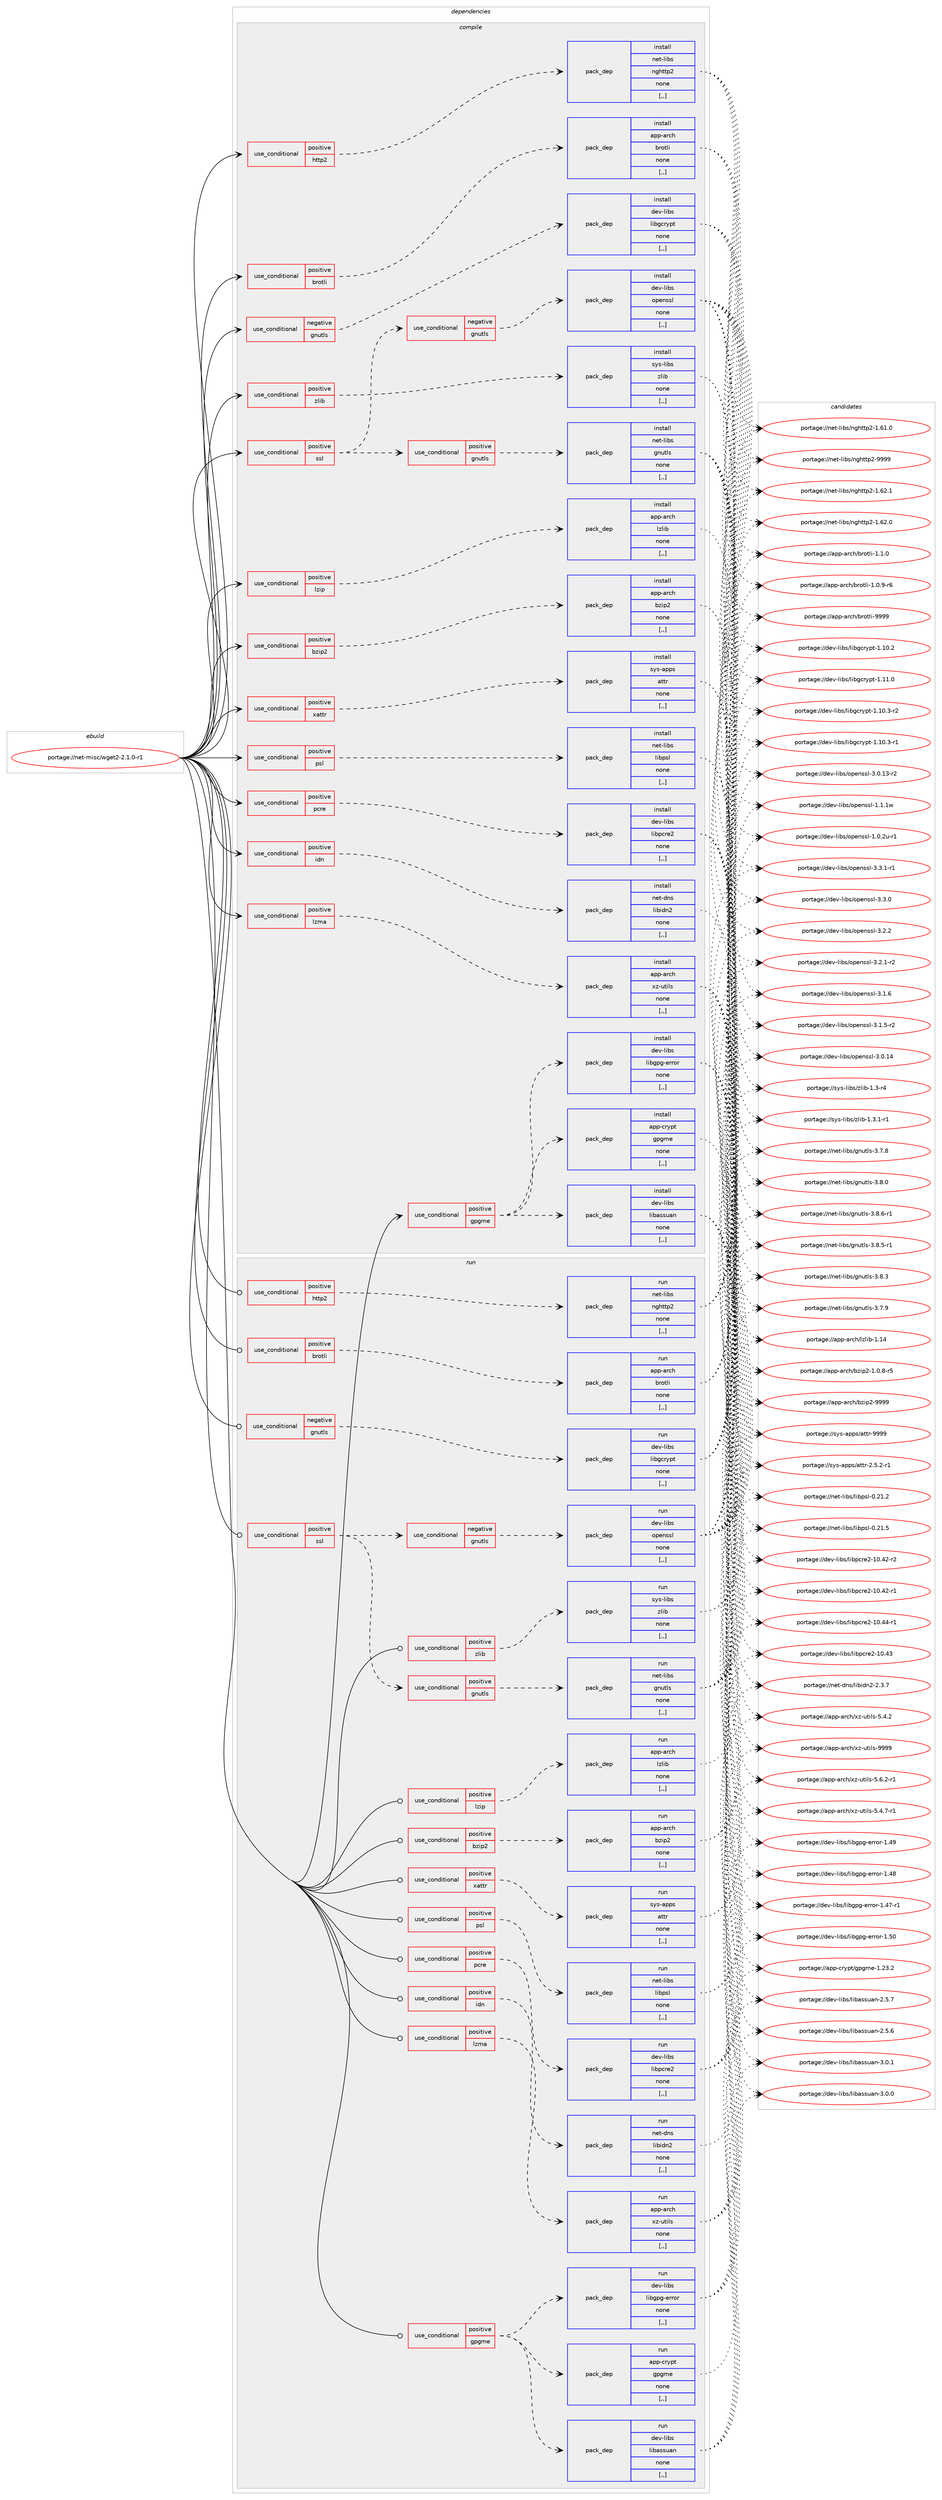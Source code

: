 digraph prolog {

# *************
# Graph options
# *************

newrank=true;
concentrate=true;
compound=true;
graph [rankdir=LR,fontname=Helvetica,fontsize=10,ranksep=1.5];#, ranksep=2.5, nodesep=0.2];
edge  [arrowhead=vee];
node  [fontname=Helvetica,fontsize=10];

# **********
# The ebuild
# **********

subgraph cluster_leftcol {
color=gray;
label=<<i>ebuild</i>>;
id [label="portage://net-misc/wget2-2.1.0-r1", color=red, width=4, href="../net-misc/wget2-2.1.0-r1.svg"];
}

# ****************
# The dependencies
# ****************

subgraph cluster_midcol {
color=gray;
label=<<i>dependencies</i>>;
subgraph cluster_compile {
fillcolor="#eeeeee";
style=filled;
label=<<i>compile</i>>;
subgraph cond99453 {
dependency377520 [label=<<TABLE BORDER="0" CELLBORDER="1" CELLSPACING="0" CELLPADDING="4"><TR><TD ROWSPAN="3" CELLPADDING="10">use_conditional</TD></TR><TR><TD>negative</TD></TR><TR><TD>gnutls</TD></TR></TABLE>>, shape=none, color=red];
subgraph pack275348 {
dependency377521 [label=<<TABLE BORDER="0" CELLBORDER="1" CELLSPACING="0" CELLPADDING="4" WIDTH="220"><TR><TD ROWSPAN="6" CELLPADDING="30">pack_dep</TD></TR><TR><TD WIDTH="110">install</TD></TR><TR><TD>dev-libs</TD></TR><TR><TD>libgcrypt</TD></TR><TR><TD>none</TD></TR><TR><TD>[,,]</TD></TR></TABLE>>, shape=none, color=blue];
}
dependency377520:e -> dependency377521:w [weight=20,style="dashed",arrowhead="vee"];
}
id:e -> dependency377520:w [weight=20,style="solid",arrowhead="vee"];
subgraph cond99454 {
dependency377522 [label=<<TABLE BORDER="0" CELLBORDER="1" CELLSPACING="0" CELLPADDING="4"><TR><TD ROWSPAN="3" CELLPADDING="10">use_conditional</TD></TR><TR><TD>positive</TD></TR><TR><TD>brotli</TD></TR></TABLE>>, shape=none, color=red];
subgraph pack275349 {
dependency377523 [label=<<TABLE BORDER="0" CELLBORDER="1" CELLSPACING="0" CELLPADDING="4" WIDTH="220"><TR><TD ROWSPAN="6" CELLPADDING="30">pack_dep</TD></TR><TR><TD WIDTH="110">install</TD></TR><TR><TD>app-arch</TD></TR><TR><TD>brotli</TD></TR><TR><TD>none</TD></TR><TR><TD>[,,]</TD></TR></TABLE>>, shape=none, color=blue];
}
dependency377522:e -> dependency377523:w [weight=20,style="dashed",arrowhead="vee"];
}
id:e -> dependency377522:w [weight=20,style="solid",arrowhead="vee"];
subgraph cond99455 {
dependency377524 [label=<<TABLE BORDER="0" CELLBORDER="1" CELLSPACING="0" CELLPADDING="4"><TR><TD ROWSPAN="3" CELLPADDING="10">use_conditional</TD></TR><TR><TD>positive</TD></TR><TR><TD>bzip2</TD></TR></TABLE>>, shape=none, color=red];
subgraph pack275350 {
dependency377525 [label=<<TABLE BORDER="0" CELLBORDER="1" CELLSPACING="0" CELLPADDING="4" WIDTH="220"><TR><TD ROWSPAN="6" CELLPADDING="30">pack_dep</TD></TR><TR><TD WIDTH="110">install</TD></TR><TR><TD>app-arch</TD></TR><TR><TD>bzip2</TD></TR><TR><TD>none</TD></TR><TR><TD>[,,]</TD></TR></TABLE>>, shape=none, color=blue];
}
dependency377524:e -> dependency377525:w [weight=20,style="dashed",arrowhead="vee"];
}
id:e -> dependency377524:w [weight=20,style="solid",arrowhead="vee"];
subgraph cond99456 {
dependency377526 [label=<<TABLE BORDER="0" CELLBORDER="1" CELLSPACING="0" CELLPADDING="4"><TR><TD ROWSPAN="3" CELLPADDING="10">use_conditional</TD></TR><TR><TD>positive</TD></TR><TR><TD>gpgme</TD></TR></TABLE>>, shape=none, color=red];
subgraph pack275351 {
dependency377527 [label=<<TABLE BORDER="0" CELLBORDER="1" CELLSPACING="0" CELLPADDING="4" WIDTH="220"><TR><TD ROWSPAN="6" CELLPADDING="30">pack_dep</TD></TR><TR><TD WIDTH="110">install</TD></TR><TR><TD>app-crypt</TD></TR><TR><TD>gpgme</TD></TR><TR><TD>none</TD></TR><TR><TD>[,,]</TD></TR></TABLE>>, shape=none, color=blue];
}
dependency377526:e -> dependency377527:w [weight=20,style="dashed",arrowhead="vee"];
subgraph pack275352 {
dependency377528 [label=<<TABLE BORDER="0" CELLBORDER="1" CELLSPACING="0" CELLPADDING="4" WIDTH="220"><TR><TD ROWSPAN="6" CELLPADDING="30">pack_dep</TD></TR><TR><TD WIDTH="110">install</TD></TR><TR><TD>dev-libs</TD></TR><TR><TD>libassuan</TD></TR><TR><TD>none</TD></TR><TR><TD>[,,]</TD></TR></TABLE>>, shape=none, color=blue];
}
dependency377526:e -> dependency377528:w [weight=20,style="dashed",arrowhead="vee"];
subgraph pack275353 {
dependency377529 [label=<<TABLE BORDER="0" CELLBORDER="1" CELLSPACING="0" CELLPADDING="4" WIDTH="220"><TR><TD ROWSPAN="6" CELLPADDING="30">pack_dep</TD></TR><TR><TD WIDTH="110">install</TD></TR><TR><TD>dev-libs</TD></TR><TR><TD>libgpg-error</TD></TR><TR><TD>none</TD></TR><TR><TD>[,,]</TD></TR></TABLE>>, shape=none, color=blue];
}
dependency377526:e -> dependency377529:w [weight=20,style="dashed",arrowhead="vee"];
}
id:e -> dependency377526:w [weight=20,style="solid",arrowhead="vee"];
subgraph cond99457 {
dependency377530 [label=<<TABLE BORDER="0" CELLBORDER="1" CELLSPACING="0" CELLPADDING="4"><TR><TD ROWSPAN="3" CELLPADDING="10">use_conditional</TD></TR><TR><TD>positive</TD></TR><TR><TD>http2</TD></TR></TABLE>>, shape=none, color=red];
subgraph pack275354 {
dependency377531 [label=<<TABLE BORDER="0" CELLBORDER="1" CELLSPACING="0" CELLPADDING="4" WIDTH="220"><TR><TD ROWSPAN="6" CELLPADDING="30">pack_dep</TD></TR><TR><TD WIDTH="110">install</TD></TR><TR><TD>net-libs</TD></TR><TR><TD>nghttp2</TD></TR><TR><TD>none</TD></TR><TR><TD>[,,]</TD></TR></TABLE>>, shape=none, color=blue];
}
dependency377530:e -> dependency377531:w [weight=20,style="dashed",arrowhead="vee"];
}
id:e -> dependency377530:w [weight=20,style="solid",arrowhead="vee"];
subgraph cond99458 {
dependency377532 [label=<<TABLE BORDER="0" CELLBORDER="1" CELLSPACING="0" CELLPADDING="4"><TR><TD ROWSPAN="3" CELLPADDING="10">use_conditional</TD></TR><TR><TD>positive</TD></TR><TR><TD>idn</TD></TR></TABLE>>, shape=none, color=red];
subgraph pack275355 {
dependency377533 [label=<<TABLE BORDER="0" CELLBORDER="1" CELLSPACING="0" CELLPADDING="4" WIDTH="220"><TR><TD ROWSPAN="6" CELLPADDING="30">pack_dep</TD></TR><TR><TD WIDTH="110">install</TD></TR><TR><TD>net-dns</TD></TR><TR><TD>libidn2</TD></TR><TR><TD>none</TD></TR><TR><TD>[,,]</TD></TR></TABLE>>, shape=none, color=blue];
}
dependency377532:e -> dependency377533:w [weight=20,style="dashed",arrowhead="vee"];
}
id:e -> dependency377532:w [weight=20,style="solid",arrowhead="vee"];
subgraph cond99459 {
dependency377534 [label=<<TABLE BORDER="0" CELLBORDER="1" CELLSPACING="0" CELLPADDING="4"><TR><TD ROWSPAN="3" CELLPADDING="10">use_conditional</TD></TR><TR><TD>positive</TD></TR><TR><TD>lzip</TD></TR></TABLE>>, shape=none, color=red];
subgraph pack275356 {
dependency377535 [label=<<TABLE BORDER="0" CELLBORDER="1" CELLSPACING="0" CELLPADDING="4" WIDTH="220"><TR><TD ROWSPAN="6" CELLPADDING="30">pack_dep</TD></TR><TR><TD WIDTH="110">install</TD></TR><TR><TD>app-arch</TD></TR><TR><TD>lzlib</TD></TR><TR><TD>none</TD></TR><TR><TD>[,,]</TD></TR></TABLE>>, shape=none, color=blue];
}
dependency377534:e -> dependency377535:w [weight=20,style="dashed",arrowhead="vee"];
}
id:e -> dependency377534:w [weight=20,style="solid",arrowhead="vee"];
subgraph cond99460 {
dependency377536 [label=<<TABLE BORDER="0" CELLBORDER="1" CELLSPACING="0" CELLPADDING="4"><TR><TD ROWSPAN="3" CELLPADDING="10">use_conditional</TD></TR><TR><TD>positive</TD></TR><TR><TD>lzma</TD></TR></TABLE>>, shape=none, color=red];
subgraph pack275357 {
dependency377537 [label=<<TABLE BORDER="0" CELLBORDER="1" CELLSPACING="0" CELLPADDING="4" WIDTH="220"><TR><TD ROWSPAN="6" CELLPADDING="30">pack_dep</TD></TR><TR><TD WIDTH="110">install</TD></TR><TR><TD>app-arch</TD></TR><TR><TD>xz-utils</TD></TR><TR><TD>none</TD></TR><TR><TD>[,,]</TD></TR></TABLE>>, shape=none, color=blue];
}
dependency377536:e -> dependency377537:w [weight=20,style="dashed",arrowhead="vee"];
}
id:e -> dependency377536:w [weight=20,style="solid",arrowhead="vee"];
subgraph cond99461 {
dependency377538 [label=<<TABLE BORDER="0" CELLBORDER="1" CELLSPACING="0" CELLPADDING="4"><TR><TD ROWSPAN="3" CELLPADDING="10">use_conditional</TD></TR><TR><TD>positive</TD></TR><TR><TD>pcre</TD></TR></TABLE>>, shape=none, color=red];
subgraph pack275358 {
dependency377539 [label=<<TABLE BORDER="0" CELLBORDER="1" CELLSPACING="0" CELLPADDING="4" WIDTH="220"><TR><TD ROWSPAN="6" CELLPADDING="30">pack_dep</TD></TR><TR><TD WIDTH="110">install</TD></TR><TR><TD>dev-libs</TD></TR><TR><TD>libpcre2</TD></TR><TR><TD>none</TD></TR><TR><TD>[,,]</TD></TR></TABLE>>, shape=none, color=blue];
}
dependency377538:e -> dependency377539:w [weight=20,style="dashed",arrowhead="vee"];
}
id:e -> dependency377538:w [weight=20,style="solid",arrowhead="vee"];
subgraph cond99462 {
dependency377540 [label=<<TABLE BORDER="0" CELLBORDER="1" CELLSPACING="0" CELLPADDING="4"><TR><TD ROWSPAN="3" CELLPADDING="10">use_conditional</TD></TR><TR><TD>positive</TD></TR><TR><TD>psl</TD></TR></TABLE>>, shape=none, color=red];
subgraph pack275359 {
dependency377541 [label=<<TABLE BORDER="0" CELLBORDER="1" CELLSPACING="0" CELLPADDING="4" WIDTH="220"><TR><TD ROWSPAN="6" CELLPADDING="30">pack_dep</TD></TR><TR><TD WIDTH="110">install</TD></TR><TR><TD>net-libs</TD></TR><TR><TD>libpsl</TD></TR><TR><TD>none</TD></TR><TR><TD>[,,]</TD></TR></TABLE>>, shape=none, color=blue];
}
dependency377540:e -> dependency377541:w [weight=20,style="dashed",arrowhead="vee"];
}
id:e -> dependency377540:w [weight=20,style="solid",arrowhead="vee"];
subgraph cond99463 {
dependency377542 [label=<<TABLE BORDER="0" CELLBORDER="1" CELLSPACING="0" CELLPADDING="4"><TR><TD ROWSPAN="3" CELLPADDING="10">use_conditional</TD></TR><TR><TD>positive</TD></TR><TR><TD>ssl</TD></TR></TABLE>>, shape=none, color=red];
subgraph cond99464 {
dependency377543 [label=<<TABLE BORDER="0" CELLBORDER="1" CELLSPACING="0" CELLPADDING="4"><TR><TD ROWSPAN="3" CELLPADDING="10">use_conditional</TD></TR><TR><TD>positive</TD></TR><TR><TD>gnutls</TD></TR></TABLE>>, shape=none, color=red];
subgraph pack275360 {
dependency377544 [label=<<TABLE BORDER="0" CELLBORDER="1" CELLSPACING="0" CELLPADDING="4" WIDTH="220"><TR><TD ROWSPAN="6" CELLPADDING="30">pack_dep</TD></TR><TR><TD WIDTH="110">install</TD></TR><TR><TD>net-libs</TD></TR><TR><TD>gnutls</TD></TR><TR><TD>none</TD></TR><TR><TD>[,,]</TD></TR></TABLE>>, shape=none, color=blue];
}
dependency377543:e -> dependency377544:w [weight=20,style="dashed",arrowhead="vee"];
}
dependency377542:e -> dependency377543:w [weight=20,style="dashed",arrowhead="vee"];
subgraph cond99465 {
dependency377545 [label=<<TABLE BORDER="0" CELLBORDER="1" CELLSPACING="0" CELLPADDING="4"><TR><TD ROWSPAN="3" CELLPADDING="10">use_conditional</TD></TR><TR><TD>negative</TD></TR><TR><TD>gnutls</TD></TR></TABLE>>, shape=none, color=red];
subgraph pack275361 {
dependency377546 [label=<<TABLE BORDER="0" CELLBORDER="1" CELLSPACING="0" CELLPADDING="4" WIDTH="220"><TR><TD ROWSPAN="6" CELLPADDING="30">pack_dep</TD></TR><TR><TD WIDTH="110">install</TD></TR><TR><TD>dev-libs</TD></TR><TR><TD>openssl</TD></TR><TR><TD>none</TD></TR><TR><TD>[,,]</TD></TR></TABLE>>, shape=none, color=blue];
}
dependency377545:e -> dependency377546:w [weight=20,style="dashed",arrowhead="vee"];
}
dependency377542:e -> dependency377545:w [weight=20,style="dashed",arrowhead="vee"];
}
id:e -> dependency377542:w [weight=20,style="solid",arrowhead="vee"];
subgraph cond99466 {
dependency377547 [label=<<TABLE BORDER="0" CELLBORDER="1" CELLSPACING="0" CELLPADDING="4"><TR><TD ROWSPAN="3" CELLPADDING="10">use_conditional</TD></TR><TR><TD>positive</TD></TR><TR><TD>xattr</TD></TR></TABLE>>, shape=none, color=red];
subgraph pack275362 {
dependency377548 [label=<<TABLE BORDER="0" CELLBORDER="1" CELLSPACING="0" CELLPADDING="4" WIDTH="220"><TR><TD ROWSPAN="6" CELLPADDING="30">pack_dep</TD></TR><TR><TD WIDTH="110">install</TD></TR><TR><TD>sys-apps</TD></TR><TR><TD>attr</TD></TR><TR><TD>none</TD></TR><TR><TD>[,,]</TD></TR></TABLE>>, shape=none, color=blue];
}
dependency377547:e -> dependency377548:w [weight=20,style="dashed",arrowhead="vee"];
}
id:e -> dependency377547:w [weight=20,style="solid",arrowhead="vee"];
subgraph cond99467 {
dependency377549 [label=<<TABLE BORDER="0" CELLBORDER="1" CELLSPACING="0" CELLPADDING="4"><TR><TD ROWSPAN="3" CELLPADDING="10">use_conditional</TD></TR><TR><TD>positive</TD></TR><TR><TD>zlib</TD></TR></TABLE>>, shape=none, color=red];
subgraph pack275363 {
dependency377550 [label=<<TABLE BORDER="0" CELLBORDER="1" CELLSPACING="0" CELLPADDING="4" WIDTH="220"><TR><TD ROWSPAN="6" CELLPADDING="30">pack_dep</TD></TR><TR><TD WIDTH="110">install</TD></TR><TR><TD>sys-libs</TD></TR><TR><TD>zlib</TD></TR><TR><TD>none</TD></TR><TR><TD>[,,]</TD></TR></TABLE>>, shape=none, color=blue];
}
dependency377549:e -> dependency377550:w [weight=20,style="dashed",arrowhead="vee"];
}
id:e -> dependency377549:w [weight=20,style="solid",arrowhead="vee"];
}
subgraph cluster_compileandrun {
fillcolor="#eeeeee";
style=filled;
label=<<i>compile and run</i>>;
}
subgraph cluster_run {
fillcolor="#eeeeee";
style=filled;
label=<<i>run</i>>;
subgraph cond99468 {
dependency377551 [label=<<TABLE BORDER="0" CELLBORDER="1" CELLSPACING="0" CELLPADDING="4"><TR><TD ROWSPAN="3" CELLPADDING="10">use_conditional</TD></TR><TR><TD>negative</TD></TR><TR><TD>gnutls</TD></TR></TABLE>>, shape=none, color=red];
subgraph pack275364 {
dependency377552 [label=<<TABLE BORDER="0" CELLBORDER="1" CELLSPACING="0" CELLPADDING="4" WIDTH="220"><TR><TD ROWSPAN="6" CELLPADDING="30">pack_dep</TD></TR><TR><TD WIDTH="110">run</TD></TR><TR><TD>dev-libs</TD></TR><TR><TD>libgcrypt</TD></TR><TR><TD>none</TD></TR><TR><TD>[,,]</TD></TR></TABLE>>, shape=none, color=blue];
}
dependency377551:e -> dependency377552:w [weight=20,style="dashed",arrowhead="vee"];
}
id:e -> dependency377551:w [weight=20,style="solid",arrowhead="odot"];
subgraph cond99469 {
dependency377553 [label=<<TABLE BORDER="0" CELLBORDER="1" CELLSPACING="0" CELLPADDING="4"><TR><TD ROWSPAN="3" CELLPADDING="10">use_conditional</TD></TR><TR><TD>positive</TD></TR><TR><TD>brotli</TD></TR></TABLE>>, shape=none, color=red];
subgraph pack275365 {
dependency377554 [label=<<TABLE BORDER="0" CELLBORDER="1" CELLSPACING="0" CELLPADDING="4" WIDTH="220"><TR><TD ROWSPAN="6" CELLPADDING="30">pack_dep</TD></TR><TR><TD WIDTH="110">run</TD></TR><TR><TD>app-arch</TD></TR><TR><TD>brotli</TD></TR><TR><TD>none</TD></TR><TR><TD>[,,]</TD></TR></TABLE>>, shape=none, color=blue];
}
dependency377553:e -> dependency377554:w [weight=20,style="dashed",arrowhead="vee"];
}
id:e -> dependency377553:w [weight=20,style="solid",arrowhead="odot"];
subgraph cond99470 {
dependency377555 [label=<<TABLE BORDER="0" CELLBORDER="1" CELLSPACING="0" CELLPADDING="4"><TR><TD ROWSPAN="3" CELLPADDING="10">use_conditional</TD></TR><TR><TD>positive</TD></TR><TR><TD>bzip2</TD></TR></TABLE>>, shape=none, color=red];
subgraph pack275366 {
dependency377556 [label=<<TABLE BORDER="0" CELLBORDER="1" CELLSPACING="0" CELLPADDING="4" WIDTH="220"><TR><TD ROWSPAN="6" CELLPADDING="30">pack_dep</TD></TR><TR><TD WIDTH="110">run</TD></TR><TR><TD>app-arch</TD></TR><TR><TD>bzip2</TD></TR><TR><TD>none</TD></TR><TR><TD>[,,]</TD></TR></TABLE>>, shape=none, color=blue];
}
dependency377555:e -> dependency377556:w [weight=20,style="dashed",arrowhead="vee"];
}
id:e -> dependency377555:w [weight=20,style="solid",arrowhead="odot"];
subgraph cond99471 {
dependency377557 [label=<<TABLE BORDER="0" CELLBORDER="1" CELLSPACING="0" CELLPADDING="4"><TR><TD ROWSPAN="3" CELLPADDING="10">use_conditional</TD></TR><TR><TD>positive</TD></TR><TR><TD>gpgme</TD></TR></TABLE>>, shape=none, color=red];
subgraph pack275367 {
dependency377558 [label=<<TABLE BORDER="0" CELLBORDER="1" CELLSPACING="0" CELLPADDING="4" WIDTH="220"><TR><TD ROWSPAN="6" CELLPADDING="30">pack_dep</TD></TR><TR><TD WIDTH="110">run</TD></TR><TR><TD>app-crypt</TD></TR><TR><TD>gpgme</TD></TR><TR><TD>none</TD></TR><TR><TD>[,,]</TD></TR></TABLE>>, shape=none, color=blue];
}
dependency377557:e -> dependency377558:w [weight=20,style="dashed",arrowhead="vee"];
subgraph pack275368 {
dependency377559 [label=<<TABLE BORDER="0" CELLBORDER="1" CELLSPACING="0" CELLPADDING="4" WIDTH="220"><TR><TD ROWSPAN="6" CELLPADDING="30">pack_dep</TD></TR><TR><TD WIDTH="110">run</TD></TR><TR><TD>dev-libs</TD></TR><TR><TD>libassuan</TD></TR><TR><TD>none</TD></TR><TR><TD>[,,]</TD></TR></TABLE>>, shape=none, color=blue];
}
dependency377557:e -> dependency377559:w [weight=20,style="dashed",arrowhead="vee"];
subgraph pack275369 {
dependency377560 [label=<<TABLE BORDER="0" CELLBORDER="1" CELLSPACING="0" CELLPADDING="4" WIDTH="220"><TR><TD ROWSPAN="6" CELLPADDING="30">pack_dep</TD></TR><TR><TD WIDTH="110">run</TD></TR><TR><TD>dev-libs</TD></TR><TR><TD>libgpg-error</TD></TR><TR><TD>none</TD></TR><TR><TD>[,,]</TD></TR></TABLE>>, shape=none, color=blue];
}
dependency377557:e -> dependency377560:w [weight=20,style="dashed",arrowhead="vee"];
}
id:e -> dependency377557:w [weight=20,style="solid",arrowhead="odot"];
subgraph cond99472 {
dependency377561 [label=<<TABLE BORDER="0" CELLBORDER="1" CELLSPACING="0" CELLPADDING="4"><TR><TD ROWSPAN="3" CELLPADDING="10">use_conditional</TD></TR><TR><TD>positive</TD></TR><TR><TD>http2</TD></TR></TABLE>>, shape=none, color=red];
subgraph pack275370 {
dependency377562 [label=<<TABLE BORDER="0" CELLBORDER="1" CELLSPACING="0" CELLPADDING="4" WIDTH="220"><TR><TD ROWSPAN="6" CELLPADDING="30">pack_dep</TD></TR><TR><TD WIDTH="110">run</TD></TR><TR><TD>net-libs</TD></TR><TR><TD>nghttp2</TD></TR><TR><TD>none</TD></TR><TR><TD>[,,]</TD></TR></TABLE>>, shape=none, color=blue];
}
dependency377561:e -> dependency377562:w [weight=20,style="dashed",arrowhead="vee"];
}
id:e -> dependency377561:w [weight=20,style="solid",arrowhead="odot"];
subgraph cond99473 {
dependency377563 [label=<<TABLE BORDER="0" CELLBORDER="1" CELLSPACING="0" CELLPADDING="4"><TR><TD ROWSPAN="3" CELLPADDING="10">use_conditional</TD></TR><TR><TD>positive</TD></TR><TR><TD>idn</TD></TR></TABLE>>, shape=none, color=red];
subgraph pack275371 {
dependency377564 [label=<<TABLE BORDER="0" CELLBORDER="1" CELLSPACING="0" CELLPADDING="4" WIDTH="220"><TR><TD ROWSPAN="6" CELLPADDING="30">pack_dep</TD></TR><TR><TD WIDTH="110">run</TD></TR><TR><TD>net-dns</TD></TR><TR><TD>libidn2</TD></TR><TR><TD>none</TD></TR><TR><TD>[,,]</TD></TR></TABLE>>, shape=none, color=blue];
}
dependency377563:e -> dependency377564:w [weight=20,style="dashed",arrowhead="vee"];
}
id:e -> dependency377563:w [weight=20,style="solid",arrowhead="odot"];
subgraph cond99474 {
dependency377565 [label=<<TABLE BORDER="0" CELLBORDER="1" CELLSPACING="0" CELLPADDING="4"><TR><TD ROWSPAN="3" CELLPADDING="10">use_conditional</TD></TR><TR><TD>positive</TD></TR><TR><TD>lzip</TD></TR></TABLE>>, shape=none, color=red];
subgraph pack275372 {
dependency377566 [label=<<TABLE BORDER="0" CELLBORDER="1" CELLSPACING="0" CELLPADDING="4" WIDTH="220"><TR><TD ROWSPAN="6" CELLPADDING="30">pack_dep</TD></TR><TR><TD WIDTH="110">run</TD></TR><TR><TD>app-arch</TD></TR><TR><TD>lzlib</TD></TR><TR><TD>none</TD></TR><TR><TD>[,,]</TD></TR></TABLE>>, shape=none, color=blue];
}
dependency377565:e -> dependency377566:w [weight=20,style="dashed",arrowhead="vee"];
}
id:e -> dependency377565:w [weight=20,style="solid",arrowhead="odot"];
subgraph cond99475 {
dependency377567 [label=<<TABLE BORDER="0" CELLBORDER="1" CELLSPACING="0" CELLPADDING="4"><TR><TD ROWSPAN="3" CELLPADDING="10">use_conditional</TD></TR><TR><TD>positive</TD></TR><TR><TD>lzma</TD></TR></TABLE>>, shape=none, color=red];
subgraph pack275373 {
dependency377568 [label=<<TABLE BORDER="0" CELLBORDER="1" CELLSPACING="0" CELLPADDING="4" WIDTH="220"><TR><TD ROWSPAN="6" CELLPADDING="30">pack_dep</TD></TR><TR><TD WIDTH="110">run</TD></TR><TR><TD>app-arch</TD></TR><TR><TD>xz-utils</TD></TR><TR><TD>none</TD></TR><TR><TD>[,,]</TD></TR></TABLE>>, shape=none, color=blue];
}
dependency377567:e -> dependency377568:w [weight=20,style="dashed",arrowhead="vee"];
}
id:e -> dependency377567:w [weight=20,style="solid",arrowhead="odot"];
subgraph cond99476 {
dependency377569 [label=<<TABLE BORDER="0" CELLBORDER="1" CELLSPACING="0" CELLPADDING="4"><TR><TD ROWSPAN="3" CELLPADDING="10">use_conditional</TD></TR><TR><TD>positive</TD></TR><TR><TD>pcre</TD></TR></TABLE>>, shape=none, color=red];
subgraph pack275374 {
dependency377570 [label=<<TABLE BORDER="0" CELLBORDER="1" CELLSPACING="0" CELLPADDING="4" WIDTH="220"><TR><TD ROWSPAN="6" CELLPADDING="30">pack_dep</TD></TR><TR><TD WIDTH="110">run</TD></TR><TR><TD>dev-libs</TD></TR><TR><TD>libpcre2</TD></TR><TR><TD>none</TD></TR><TR><TD>[,,]</TD></TR></TABLE>>, shape=none, color=blue];
}
dependency377569:e -> dependency377570:w [weight=20,style="dashed",arrowhead="vee"];
}
id:e -> dependency377569:w [weight=20,style="solid",arrowhead="odot"];
subgraph cond99477 {
dependency377571 [label=<<TABLE BORDER="0" CELLBORDER="1" CELLSPACING="0" CELLPADDING="4"><TR><TD ROWSPAN="3" CELLPADDING="10">use_conditional</TD></TR><TR><TD>positive</TD></TR><TR><TD>psl</TD></TR></TABLE>>, shape=none, color=red];
subgraph pack275375 {
dependency377572 [label=<<TABLE BORDER="0" CELLBORDER="1" CELLSPACING="0" CELLPADDING="4" WIDTH="220"><TR><TD ROWSPAN="6" CELLPADDING="30">pack_dep</TD></TR><TR><TD WIDTH="110">run</TD></TR><TR><TD>net-libs</TD></TR><TR><TD>libpsl</TD></TR><TR><TD>none</TD></TR><TR><TD>[,,]</TD></TR></TABLE>>, shape=none, color=blue];
}
dependency377571:e -> dependency377572:w [weight=20,style="dashed",arrowhead="vee"];
}
id:e -> dependency377571:w [weight=20,style="solid",arrowhead="odot"];
subgraph cond99478 {
dependency377573 [label=<<TABLE BORDER="0" CELLBORDER="1" CELLSPACING="0" CELLPADDING="4"><TR><TD ROWSPAN="3" CELLPADDING="10">use_conditional</TD></TR><TR><TD>positive</TD></TR><TR><TD>ssl</TD></TR></TABLE>>, shape=none, color=red];
subgraph cond99479 {
dependency377574 [label=<<TABLE BORDER="0" CELLBORDER="1" CELLSPACING="0" CELLPADDING="4"><TR><TD ROWSPAN="3" CELLPADDING="10">use_conditional</TD></TR><TR><TD>positive</TD></TR><TR><TD>gnutls</TD></TR></TABLE>>, shape=none, color=red];
subgraph pack275376 {
dependency377575 [label=<<TABLE BORDER="0" CELLBORDER="1" CELLSPACING="0" CELLPADDING="4" WIDTH="220"><TR><TD ROWSPAN="6" CELLPADDING="30">pack_dep</TD></TR><TR><TD WIDTH="110">run</TD></TR><TR><TD>net-libs</TD></TR><TR><TD>gnutls</TD></TR><TR><TD>none</TD></TR><TR><TD>[,,]</TD></TR></TABLE>>, shape=none, color=blue];
}
dependency377574:e -> dependency377575:w [weight=20,style="dashed",arrowhead="vee"];
}
dependency377573:e -> dependency377574:w [weight=20,style="dashed",arrowhead="vee"];
subgraph cond99480 {
dependency377576 [label=<<TABLE BORDER="0" CELLBORDER="1" CELLSPACING="0" CELLPADDING="4"><TR><TD ROWSPAN="3" CELLPADDING="10">use_conditional</TD></TR><TR><TD>negative</TD></TR><TR><TD>gnutls</TD></TR></TABLE>>, shape=none, color=red];
subgraph pack275377 {
dependency377577 [label=<<TABLE BORDER="0" CELLBORDER="1" CELLSPACING="0" CELLPADDING="4" WIDTH="220"><TR><TD ROWSPAN="6" CELLPADDING="30">pack_dep</TD></TR><TR><TD WIDTH="110">run</TD></TR><TR><TD>dev-libs</TD></TR><TR><TD>openssl</TD></TR><TR><TD>none</TD></TR><TR><TD>[,,]</TD></TR></TABLE>>, shape=none, color=blue];
}
dependency377576:e -> dependency377577:w [weight=20,style="dashed",arrowhead="vee"];
}
dependency377573:e -> dependency377576:w [weight=20,style="dashed",arrowhead="vee"];
}
id:e -> dependency377573:w [weight=20,style="solid",arrowhead="odot"];
subgraph cond99481 {
dependency377578 [label=<<TABLE BORDER="0" CELLBORDER="1" CELLSPACING="0" CELLPADDING="4"><TR><TD ROWSPAN="3" CELLPADDING="10">use_conditional</TD></TR><TR><TD>positive</TD></TR><TR><TD>xattr</TD></TR></TABLE>>, shape=none, color=red];
subgraph pack275378 {
dependency377579 [label=<<TABLE BORDER="0" CELLBORDER="1" CELLSPACING="0" CELLPADDING="4" WIDTH="220"><TR><TD ROWSPAN="6" CELLPADDING="30">pack_dep</TD></TR><TR><TD WIDTH="110">run</TD></TR><TR><TD>sys-apps</TD></TR><TR><TD>attr</TD></TR><TR><TD>none</TD></TR><TR><TD>[,,]</TD></TR></TABLE>>, shape=none, color=blue];
}
dependency377578:e -> dependency377579:w [weight=20,style="dashed",arrowhead="vee"];
}
id:e -> dependency377578:w [weight=20,style="solid",arrowhead="odot"];
subgraph cond99482 {
dependency377580 [label=<<TABLE BORDER="0" CELLBORDER="1" CELLSPACING="0" CELLPADDING="4"><TR><TD ROWSPAN="3" CELLPADDING="10">use_conditional</TD></TR><TR><TD>positive</TD></TR><TR><TD>zlib</TD></TR></TABLE>>, shape=none, color=red];
subgraph pack275379 {
dependency377581 [label=<<TABLE BORDER="0" CELLBORDER="1" CELLSPACING="0" CELLPADDING="4" WIDTH="220"><TR><TD ROWSPAN="6" CELLPADDING="30">pack_dep</TD></TR><TR><TD WIDTH="110">run</TD></TR><TR><TD>sys-libs</TD></TR><TR><TD>zlib</TD></TR><TR><TD>none</TD></TR><TR><TD>[,,]</TD></TR></TABLE>>, shape=none, color=blue];
}
dependency377580:e -> dependency377581:w [weight=20,style="dashed",arrowhead="vee"];
}
id:e -> dependency377580:w [weight=20,style="solid",arrowhead="odot"];
}
}

# **************
# The candidates
# **************

subgraph cluster_choices {
rank=same;
color=gray;
label=<<i>candidates</i>>;

subgraph choice275348 {
color=black;
nodesep=1;
choice100101118451081059811547108105981039911412111211645494649494648 [label="portage://dev-libs/libgcrypt-1.11.0", color=red, width=4,href="../dev-libs/libgcrypt-1.11.0.svg"];
choice1001011184510810598115471081059810399114121112116454946494846514511450 [label="portage://dev-libs/libgcrypt-1.10.3-r2", color=red, width=4,href="../dev-libs/libgcrypt-1.10.3-r2.svg"];
choice1001011184510810598115471081059810399114121112116454946494846514511449 [label="portage://dev-libs/libgcrypt-1.10.3-r1", color=red, width=4,href="../dev-libs/libgcrypt-1.10.3-r1.svg"];
choice100101118451081059811547108105981039911412111211645494649484650 [label="portage://dev-libs/libgcrypt-1.10.2", color=red, width=4,href="../dev-libs/libgcrypt-1.10.2.svg"];
dependency377521:e -> choice100101118451081059811547108105981039911412111211645494649494648:w [style=dotted,weight="100"];
dependency377521:e -> choice1001011184510810598115471081059810399114121112116454946494846514511450:w [style=dotted,weight="100"];
dependency377521:e -> choice1001011184510810598115471081059810399114121112116454946494846514511449:w [style=dotted,weight="100"];
dependency377521:e -> choice100101118451081059811547108105981039911412111211645494649484650:w [style=dotted,weight="100"];
}
subgraph choice275349 {
color=black;
nodesep=1;
choice9711211245971149910447981141111161081054557575757 [label="portage://app-arch/brotli-9999", color=red, width=4,href="../app-arch/brotli-9999.svg"];
choice971121124597114991044798114111116108105454946494648 [label="portage://app-arch/brotli-1.1.0", color=red, width=4,href="../app-arch/brotli-1.1.0.svg"];
choice9711211245971149910447981141111161081054549464846574511454 [label="portage://app-arch/brotli-1.0.9-r6", color=red, width=4,href="../app-arch/brotli-1.0.9-r6.svg"];
dependency377523:e -> choice9711211245971149910447981141111161081054557575757:w [style=dotted,weight="100"];
dependency377523:e -> choice971121124597114991044798114111116108105454946494648:w [style=dotted,weight="100"];
dependency377523:e -> choice9711211245971149910447981141111161081054549464846574511454:w [style=dotted,weight="100"];
}
subgraph choice275350 {
color=black;
nodesep=1;
choice971121124597114991044798122105112504557575757 [label="portage://app-arch/bzip2-9999", color=red, width=4,href="../app-arch/bzip2-9999.svg"];
choice971121124597114991044798122105112504549464846564511453 [label="portage://app-arch/bzip2-1.0.8-r5", color=red, width=4,href="../app-arch/bzip2-1.0.8-r5.svg"];
dependency377525:e -> choice971121124597114991044798122105112504557575757:w [style=dotted,weight="100"];
dependency377525:e -> choice971121124597114991044798122105112504549464846564511453:w [style=dotted,weight="100"];
}
subgraph choice275351 {
color=black;
nodesep=1;
choice9711211245991141211121164710311210310910145494650514650 [label="portage://app-crypt/gpgme-1.23.2", color=red, width=4,href="../app-crypt/gpgme-1.23.2.svg"];
dependency377527:e -> choice9711211245991141211121164710311210310910145494650514650:w [style=dotted,weight="100"];
}
subgraph choice275352 {
color=black;
nodesep=1;
choice100101118451081059811547108105989711511511797110455146484649 [label="portage://dev-libs/libassuan-3.0.1", color=red, width=4,href="../dev-libs/libassuan-3.0.1.svg"];
choice100101118451081059811547108105989711511511797110455146484648 [label="portage://dev-libs/libassuan-3.0.0", color=red, width=4,href="../dev-libs/libassuan-3.0.0.svg"];
choice100101118451081059811547108105989711511511797110455046534655 [label="portage://dev-libs/libassuan-2.5.7", color=red, width=4,href="../dev-libs/libassuan-2.5.7.svg"];
choice100101118451081059811547108105989711511511797110455046534654 [label="portage://dev-libs/libassuan-2.5.6", color=red, width=4,href="../dev-libs/libassuan-2.5.6.svg"];
dependency377528:e -> choice100101118451081059811547108105989711511511797110455146484649:w [style=dotted,weight="100"];
dependency377528:e -> choice100101118451081059811547108105989711511511797110455146484648:w [style=dotted,weight="100"];
dependency377528:e -> choice100101118451081059811547108105989711511511797110455046534655:w [style=dotted,weight="100"];
dependency377528:e -> choice100101118451081059811547108105989711511511797110455046534654:w [style=dotted,weight="100"];
}
subgraph choice275353 {
color=black;
nodesep=1;
choice10010111845108105981154710810598103112103451011141141111144549465348 [label="portage://dev-libs/libgpg-error-1.50", color=red, width=4,href="../dev-libs/libgpg-error-1.50.svg"];
choice10010111845108105981154710810598103112103451011141141111144549465257 [label="portage://dev-libs/libgpg-error-1.49", color=red, width=4,href="../dev-libs/libgpg-error-1.49.svg"];
choice10010111845108105981154710810598103112103451011141141111144549465256 [label="portage://dev-libs/libgpg-error-1.48", color=red, width=4,href="../dev-libs/libgpg-error-1.48.svg"];
choice100101118451081059811547108105981031121034510111411411111445494652554511449 [label="portage://dev-libs/libgpg-error-1.47-r1", color=red, width=4,href="../dev-libs/libgpg-error-1.47-r1.svg"];
dependency377529:e -> choice10010111845108105981154710810598103112103451011141141111144549465348:w [style=dotted,weight="100"];
dependency377529:e -> choice10010111845108105981154710810598103112103451011141141111144549465257:w [style=dotted,weight="100"];
dependency377529:e -> choice10010111845108105981154710810598103112103451011141141111144549465256:w [style=dotted,weight="100"];
dependency377529:e -> choice100101118451081059811547108105981031121034510111411411111445494652554511449:w [style=dotted,weight="100"];
}
subgraph choice275354 {
color=black;
nodesep=1;
choice110101116451081059811547110103104116116112504557575757 [label="portage://net-libs/nghttp2-9999", color=red, width=4,href="../net-libs/nghttp2-9999.svg"];
choice1101011164510810598115471101031041161161125045494654504649 [label="portage://net-libs/nghttp2-1.62.1", color=red, width=4,href="../net-libs/nghttp2-1.62.1.svg"];
choice1101011164510810598115471101031041161161125045494654504648 [label="portage://net-libs/nghttp2-1.62.0", color=red, width=4,href="../net-libs/nghttp2-1.62.0.svg"];
choice1101011164510810598115471101031041161161125045494654494648 [label="portage://net-libs/nghttp2-1.61.0", color=red, width=4,href="../net-libs/nghttp2-1.61.0.svg"];
dependency377531:e -> choice110101116451081059811547110103104116116112504557575757:w [style=dotted,weight="100"];
dependency377531:e -> choice1101011164510810598115471101031041161161125045494654504649:w [style=dotted,weight="100"];
dependency377531:e -> choice1101011164510810598115471101031041161161125045494654504648:w [style=dotted,weight="100"];
dependency377531:e -> choice1101011164510810598115471101031041161161125045494654494648:w [style=dotted,weight="100"];
}
subgraph choice275355 {
color=black;
nodesep=1;
choice11010111645100110115471081059810510011050455046514655 [label="portage://net-dns/libidn2-2.3.7", color=red, width=4,href="../net-dns/libidn2-2.3.7.svg"];
dependency377533:e -> choice11010111645100110115471081059810510011050455046514655:w [style=dotted,weight="100"];
}
subgraph choice275356 {
color=black;
nodesep=1;
choice9711211245971149910447108122108105984549464952 [label="portage://app-arch/lzlib-1.14", color=red, width=4,href="../app-arch/lzlib-1.14.svg"];
dependency377535:e -> choice9711211245971149910447108122108105984549464952:w [style=dotted,weight="100"];
}
subgraph choice275357 {
color=black;
nodesep=1;
choice9711211245971149910447120122451171161051081154557575757 [label="portage://app-arch/xz-utils-9999", color=red, width=4,href="../app-arch/xz-utils-9999.svg"];
choice9711211245971149910447120122451171161051081154553465446504511449 [label="portage://app-arch/xz-utils-5.6.2-r1", color=red, width=4,href="../app-arch/xz-utils-5.6.2-r1.svg"];
choice9711211245971149910447120122451171161051081154553465246554511449 [label="portage://app-arch/xz-utils-5.4.7-r1", color=red, width=4,href="../app-arch/xz-utils-5.4.7-r1.svg"];
choice971121124597114991044712012245117116105108115455346524650 [label="portage://app-arch/xz-utils-5.4.2", color=red, width=4,href="../app-arch/xz-utils-5.4.2.svg"];
dependency377537:e -> choice9711211245971149910447120122451171161051081154557575757:w [style=dotted,weight="100"];
dependency377537:e -> choice9711211245971149910447120122451171161051081154553465446504511449:w [style=dotted,weight="100"];
dependency377537:e -> choice9711211245971149910447120122451171161051081154553465246554511449:w [style=dotted,weight="100"];
dependency377537:e -> choice971121124597114991044712012245117116105108115455346524650:w [style=dotted,weight="100"];
}
subgraph choice275358 {
color=black;
nodesep=1;
choice1001011184510810598115471081059811299114101504549484652524511449 [label="portage://dev-libs/libpcre2-10.44-r1", color=red, width=4,href="../dev-libs/libpcre2-10.44-r1.svg"];
choice100101118451081059811547108105981129911410150454948465251 [label="portage://dev-libs/libpcre2-10.43", color=red, width=4,href="../dev-libs/libpcre2-10.43.svg"];
choice1001011184510810598115471081059811299114101504549484652504511450 [label="portage://dev-libs/libpcre2-10.42-r2", color=red, width=4,href="../dev-libs/libpcre2-10.42-r2.svg"];
choice1001011184510810598115471081059811299114101504549484652504511449 [label="portage://dev-libs/libpcre2-10.42-r1", color=red, width=4,href="../dev-libs/libpcre2-10.42-r1.svg"];
dependency377539:e -> choice1001011184510810598115471081059811299114101504549484652524511449:w [style=dotted,weight="100"];
dependency377539:e -> choice100101118451081059811547108105981129911410150454948465251:w [style=dotted,weight="100"];
dependency377539:e -> choice1001011184510810598115471081059811299114101504549484652504511450:w [style=dotted,weight="100"];
dependency377539:e -> choice1001011184510810598115471081059811299114101504549484652504511449:w [style=dotted,weight="100"];
}
subgraph choice275359 {
color=black;
nodesep=1;
choice1101011164510810598115471081059811211510845484650494653 [label="portage://net-libs/libpsl-0.21.5", color=red, width=4,href="../net-libs/libpsl-0.21.5.svg"];
choice1101011164510810598115471081059811211510845484650494650 [label="portage://net-libs/libpsl-0.21.2", color=red, width=4,href="../net-libs/libpsl-0.21.2.svg"];
dependency377541:e -> choice1101011164510810598115471081059811211510845484650494653:w [style=dotted,weight="100"];
dependency377541:e -> choice1101011164510810598115471081059811211510845484650494650:w [style=dotted,weight="100"];
}
subgraph choice275360 {
color=black;
nodesep=1;
choice1101011164510810598115471031101171161081154551465646544511449 [label="portage://net-libs/gnutls-3.8.6-r1", color=red, width=4,href="../net-libs/gnutls-3.8.6-r1.svg"];
choice1101011164510810598115471031101171161081154551465646534511449 [label="portage://net-libs/gnutls-3.8.5-r1", color=red, width=4,href="../net-libs/gnutls-3.8.5-r1.svg"];
choice110101116451081059811547103110117116108115455146564651 [label="portage://net-libs/gnutls-3.8.3", color=red, width=4,href="../net-libs/gnutls-3.8.3.svg"];
choice110101116451081059811547103110117116108115455146564648 [label="portage://net-libs/gnutls-3.8.0", color=red, width=4,href="../net-libs/gnutls-3.8.0.svg"];
choice110101116451081059811547103110117116108115455146554657 [label="portage://net-libs/gnutls-3.7.9", color=red, width=4,href="../net-libs/gnutls-3.7.9.svg"];
choice110101116451081059811547103110117116108115455146554656 [label="portage://net-libs/gnutls-3.7.8", color=red, width=4,href="../net-libs/gnutls-3.7.8.svg"];
dependency377544:e -> choice1101011164510810598115471031101171161081154551465646544511449:w [style=dotted,weight="100"];
dependency377544:e -> choice1101011164510810598115471031101171161081154551465646534511449:w [style=dotted,weight="100"];
dependency377544:e -> choice110101116451081059811547103110117116108115455146564651:w [style=dotted,weight="100"];
dependency377544:e -> choice110101116451081059811547103110117116108115455146564648:w [style=dotted,weight="100"];
dependency377544:e -> choice110101116451081059811547103110117116108115455146554657:w [style=dotted,weight="100"];
dependency377544:e -> choice110101116451081059811547103110117116108115455146554656:w [style=dotted,weight="100"];
}
subgraph choice275361 {
color=black;
nodesep=1;
choice1001011184510810598115471111121011101151151084551465146494511449 [label="portage://dev-libs/openssl-3.3.1-r1", color=red, width=4,href="../dev-libs/openssl-3.3.1-r1.svg"];
choice100101118451081059811547111112101110115115108455146514648 [label="portage://dev-libs/openssl-3.3.0", color=red, width=4,href="../dev-libs/openssl-3.3.0.svg"];
choice100101118451081059811547111112101110115115108455146504650 [label="portage://dev-libs/openssl-3.2.2", color=red, width=4,href="../dev-libs/openssl-3.2.2.svg"];
choice1001011184510810598115471111121011101151151084551465046494511450 [label="portage://dev-libs/openssl-3.2.1-r2", color=red, width=4,href="../dev-libs/openssl-3.2.1-r2.svg"];
choice100101118451081059811547111112101110115115108455146494654 [label="portage://dev-libs/openssl-3.1.6", color=red, width=4,href="../dev-libs/openssl-3.1.6.svg"];
choice1001011184510810598115471111121011101151151084551464946534511450 [label="portage://dev-libs/openssl-3.1.5-r2", color=red, width=4,href="../dev-libs/openssl-3.1.5-r2.svg"];
choice10010111845108105981154711111210111011511510845514648464952 [label="portage://dev-libs/openssl-3.0.14", color=red, width=4,href="../dev-libs/openssl-3.0.14.svg"];
choice100101118451081059811547111112101110115115108455146484649514511450 [label="portage://dev-libs/openssl-3.0.13-r2", color=red, width=4,href="../dev-libs/openssl-3.0.13-r2.svg"];
choice100101118451081059811547111112101110115115108454946494649119 [label="portage://dev-libs/openssl-1.1.1w", color=red, width=4,href="../dev-libs/openssl-1.1.1w.svg"];
choice1001011184510810598115471111121011101151151084549464846501174511449 [label="portage://dev-libs/openssl-1.0.2u-r1", color=red, width=4,href="../dev-libs/openssl-1.0.2u-r1.svg"];
dependency377546:e -> choice1001011184510810598115471111121011101151151084551465146494511449:w [style=dotted,weight="100"];
dependency377546:e -> choice100101118451081059811547111112101110115115108455146514648:w [style=dotted,weight="100"];
dependency377546:e -> choice100101118451081059811547111112101110115115108455146504650:w [style=dotted,weight="100"];
dependency377546:e -> choice1001011184510810598115471111121011101151151084551465046494511450:w [style=dotted,weight="100"];
dependency377546:e -> choice100101118451081059811547111112101110115115108455146494654:w [style=dotted,weight="100"];
dependency377546:e -> choice1001011184510810598115471111121011101151151084551464946534511450:w [style=dotted,weight="100"];
dependency377546:e -> choice10010111845108105981154711111210111011511510845514648464952:w [style=dotted,weight="100"];
dependency377546:e -> choice100101118451081059811547111112101110115115108455146484649514511450:w [style=dotted,weight="100"];
dependency377546:e -> choice100101118451081059811547111112101110115115108454946494649119:w [style=dotted,weight="100"];
dependency377546:e -> choice1001011184510810598115471111121011101151151084549464846501174511449:w [style=dotted,weight="100"];
}
subgraph choice275362 {
color=black;
nodesep=1;
choice115121115459711211211547971161161144557575757 [label="portage://sys-apps/attr-9999", color=red, width=4,href="../sys-apps/attr-9999.svg"];
choice115121115459711211211547971161161144550465346504511449 [label="portage://sys-apps/attr-2.5.2-r1", color=red, width=4,href="../sys-apps/attr-2.5.2-r1.svg"];
dependency377548:e -> choice115121115459711211211547971161161144557575757:w [style=dotted,weight="100"];
dependency377548:e -> choice115121115459711211211547971161161144550465346504511449:w [style=dotted,weight="100"];
}
subgraph choice275363 {
color=black;
nodesep=1;
choice115121115451081059811547122108105984549465146494511449 [label="portage://sys-libs/zlib-1.3.1-r1", color=red, width=4,href="../sys-libs/zlib-1.3.1-r1.svg"];
choice11512111545108105981154712210810598454946514511452 [label="portage://sys-libs/zlib-1.3-r4", color=red, width=4,href="../sys-libs/zlib-1.3-r4.svg"];
dependency377550:e -> choice115121115451081059811547122108105984549465146494511449:w [style=dotted,weight="100"];
dependency377550:e -> choice11512111545108105981154712210810598454946514511452:w [style=dotted,weight="100"];
}
subgraph choice275364 {
color=black;
nodesep=1;
choice100101118451081059811547108105981039911412111211645494649494648 [label="portage://dev-libs/libgcrypt-1.11.0", color=red, width=4,href="../dev-libs/libgcrypt-1.11.0.svg"];
choice1001011184510810598115471081059810399114121112116454946494846514511450 [label="portage://dev-libs/libgcrypt-1.10.3-r2", color=red, width=4,href="../dev-libs/libgcrypt-1.10.3-r2.svg"];
choice1001011184510810598115471081059810399114121112116454946494846514511449 [label="portage://dev-libs/libgcrypt-1.10.3-r1", color=red, width=4,href="../dev-libs/libgcrypt-1.10.3-r1.svg"];
choice100101118451081059811547108105981039911412111211645494649484650 [label="portage://dev-libs/libgcrypt-1.10.2", color=red, width=4,href="../dev-libs/libgcrypt-1.10.2.svg"];
dependency377552:e -> choice100101118451081059811547108105981039911412111211645494649494648:w [style=dotted,weight="100"];
dependency377552:e -> choice1001011184510810598115471081059810399114121112116454946494846514511450:w [style=dotted,weight="100"];
dependency377552:e -> choice1001011184510810598115471081059810399114121112116454946494846514511449:w [style=dotted,weight="100"];
dependency377552:e -> choice100101118451081059811547108105981039911412111211645494649484650:w [style=dotted,weight="100"];
}
subgraph choice275365 {
color=black;
nodesep=1;
choice9711211245971149910447981141111161081054557575757 [label="portage://app-arch/brotli-9999", color=red, width=4,href="../app-arch/brotli-9999.svg"];
choice971121124597114991044798114111116108105454946494648 [label="portage://app-arch/brotli-1.1.0", color=red, width=4,href="../app-arch/brotli-1.1.0.svg"];
choice9711211245971149910447981141111161081054549464846574511454 [label="portage://app-arch/brotli-1.0.9-r6", color=red, width=4,href="../app-arch/brotli-1.0.9-r6.svg"];
dependency377554:e -> choice9711211245971149910447981141111161081054557575757:w [style=dotted,weight="100"];
dependency377554:e -> choice971121124597114991044798114111116108105454946494648:w [style=dotted,weight="100"];
dependency377554:e -> choice9711211245971149910447981141111161081054549464846574511454:w [style=dotted,weight="100"];
}
subgraph choice275366 {
color=black;
nodesep=1;
choice971121124597114991044798122105112504557575757 [label="portage://app-arch/bzip2-9999", color=red, width=4,href="../app-arch/bzip2-9999.svg"];
choice971121124597114991044798122105112504549464846564511453 [label="portage://app-arch/bzip2-1.0.8-r5", color=red, width=4,href="../app-arch/bzip2-1.0.8-r5.svg"];
dependency377556:e -> choice971121124597114991044798122105112504557575757:w [style=dotted,weight="100"];
dependency377556:e -> choice971121124597114991044798122105112504549464846564511453:w [style=dotted,weight="100"];
}
subgraph choice275367 {
color=black;
nodesep=1;
choice9711211245991141211121164710311210310910145494650514650 [label="portage://app-crypt/gpgme-1.23.2", color=red, width=4,href="../app-crypt/gpgme-1.23.2.svg"];
dependency377558:e -> choice9711211245991141211121164710311210310910145494650514650:w [style=dotted,weight="100"];
}
subgraph choice275368 {
color=black;
nodesep=1;
choice100101118451081059811547108105989711511511797110455146484649 [label="portage://dev-libs/libassuan-3.0.1", color=red, width=4,href="../dev-libs/libassuan-3.0.1.svg"];
choice100101118451081059811547108105989711511511797110455146484648 [label="portage://dev-libs/libassuan-3.0.0", color=red, width=4,href="../dev-libs/libassuan-3.0.0.svg"];
choice100101118451081059811547108105989711511511797110455046534655 [label="portage://dev-libs/libassuan-2.5.7", color=red, width=4,href="../dev-libs/libassuan-2.5.7.svg"];
choice100101118451081059811547108105989711511511797110455046534654 [label="portage://dev-libs/libassuan-2.5.6", color=red, width=4,href="../dev-libs/libassuan-2.5.6.svg"];
dependency377559:e -> choice100101118451081059811547108105989711511511797110455146484649:w [style=dotted,weight="100"];
dependency377559:e -> choice100101118451081059811547108105989711511511797110455146484648:w [style=dotted,weight="100"];
dependency377559:e -> choice100101118451081059811547108105989711511511797110455046534655:w [style=dotted,weight="100"];
dependency377559:e -> choice100101118451081059811547108105989711511511797110455046534654:w [style=dotted,weight="100"];
}
subgraph choice275369 {
color=black;
nodesep=1;
choice10010111845108105981154710810598103112103451011141141111144549465348 [label="portage://dev-libs/libgpg-error-1.50", color=red, width=4,href="../dev-libs/libgpg-error-1.50.svg"];
choice10010111845108105981154710810598103112103451011141141111144549465257 [label="portage://dev-libs/libgpg-error-1.49", color=red, width=4,href="../dev-libs/libgpg-error-1.49.svg"];
choice10010111845108105981154710810598103112103451011141141111144549465256 [label="portage://dev-libs/libgpg-error-1.48", color=red, width=4,href="../dev-libs/libgpg-error-1.48.svg"];
choice100101118451081059811547108105981031121034510111411411111445494652554511449 [label="portage://dev-libs/libgpg-error-1.47-r1", color=red, width=4,href="../dev-libs/libgpg-error-1.47-r1.svg"];
dependency377560:e -> choice10010111845108105981154710810598103112103451011141141111144549465348:w [style=dotted,weight="100"];
dependency377560:e -> choice10010111845108105981154710810598103112103451011141141111144549465257:w [style=dotted,weight="100"];
dependency377560:e -> choice10010111845108105981154710810598103112103451011141141111144549465256:w [style=dotted,weight="100"];
dependency377560:e -> choice100101118451081059811547108105981031121034510111411411111445494652554511449:w [style=dotted,weight="100"];
}
subgraph choice275370 {
color=black;
nodesep=1;
choice110101116451081059811547110103104116116112504557575757 [label="portage://net-libs/nghttp2-9999", color=red, width=4,href="../net-libs/nghttp2-9999.svg"];
choice1101011164510810598115471101031041161161125045494654504649 [label="portage://net-libs/nghttp2-1.62.1", color=red, width=4,href="../net-libs/nghttp2-1.62.1.svg"];
choice1101011164510810598115471101031041161161125045494654504648 [label="portage://net-libs/nghttp2-1.62.0", color=red, width=4,href="../net-libs/nghttp2-1.62.0.svg"];
choice1101011164510810598115471101031041161161125045494654494648 [label="portage://net-libs/nghttp2-1.61.0", color=red, width=4,href="../net-libs/nghttp2-1.61.0.svg"];
dependency377562:e -> choice110101116451081059811547110103104116116112504557575757:w [style=dotted,weight="100"];
dependency377562:e -> choice1101011164510810598115471101031041161161125045494654504649:w [style=dotted,weight="100"];
dependency377562:e -> choice1101011164510810598115471101031041161161125045494654504648:w [style=dotted,weight="100"];
dependency377562:e -> choice1101011164510810598115471101031041161161125045494654494648:w [style=dotted,weight="100"];
}
subgraph choice275371 {
color=black;
nodesep=1;
choice11010111645100110115471081059810510011050455046514655 [label="portage://net-dns/libidn2-2.3.7", color=red, width=4,href="../net-dns/libidn2-2.3.7.svg"];
dependency377564:e -> choice11010111645100110115471081059810510011050455046514655:w [style=dotted,weight="100"];
}
subgraph choice275372 {
color=black;
nodesep=1;
choice9711211245971149910447108122108105984549464952 [label="portage://app-arch/lzlib-1.14", color=red, width=4,href="../app-arch/lzlib-1.14.svg"];
dependency377566:e -> choice9711211245971149910447108122108105984549464952:w [style=dotted,weight="100"];
}
subgraph choice275373 {
color=black;
nodesep=1;
choice9711211245971149910447120122451171161051081154557575757 [label="portage://app-arch/xz-utils-9999", color=red, width=4,href="../app-arch/xz-utils-9999.svg"];
choice9711211245971149910447120122451171161051081154553465446504511449 [label="portage://app-arch/xz-utils-5.6.2-r1", color=red, width=4,href="../app-arch/xz-utils-5.6.2-r1.svg"];
choice9711211245971149910447120122451171161051081154553465246554511449 [label="portage://app-arch/xz-utils-5.4.7-r1", color=red, width=4,href="../app-arch/xz-utils-5.4.7-r1.svg"];
choice971121124597114991044712012245117116105108115455346524650 [label="portage://app-arch/xz-utils-5.4.2", color=red, width=4,href="../app-arch/xz-utils-5.4.2.svg"];
dependency377568:e -> choice9711211245971149910447120122451171161051081154557575757:w [style=dotted,weight="100"];
dependency377568:e -> choice9711211245971149910447120122451171161051081154553465446504511449:w [style=dotted,weight="100"];
dependency377568:e -> choice9711211245971149910447120122451171161051081154553465246554511449:w [style=dotted,weight="100"];
dependency377568:e -> choice971121124597114991044712012245117116105108115455346524650:w [style=dotted,weight="100"];
}
subgraph choice275374 {
color=black;
nodesep=1;
choice1001011184510810598115471081059811299114101504549484652524511449 [label="portage://dev-libs/libpcre2-10.44-r1", color=red, width=4,href="../dev-libs/libpcre2-10.44-r1.svg"];
choice100101118451081059811547108105981129911410150454948465251 [label="portage://dev-libs/libpcre2-10.43", color=red, width=4,href="../dev-libs/libpcre2-10.43.svg"];
choice1001011184510810598115471081059811299114101504549484652504511450 [label="portage://dev-libs/libpcre2-10.42-r2", color=red, width=4,href="../dev-libs/libpcre2-10.42-r2.svg"];
choice1001011184510810598115471081059811299114101504549484652504511449 [label="portage://dev-libs/libpcre2-10.42-r1", color=red, width=4,href="../dev-libs/libpcre2-10.42-r1.svg"];
dependency377570:e -> choice1001011184510810598115471081059811299114101504549484652524511449:w [style=dotted,weight="100"];
dependency377570:e -> choice100101118451081059811547108105981129911410150454948465251:w [style=dotted,weight="100"];
dependency377570:e -> choice1001011184510810598115471081059811299114101504549484652504511450:w [style=dotted,weight="100"];
dependency377570:e -> choice1001011184510810598115471081059811299114101504549484652504511449:w [style=dotted,weight="100"];
}
subgraph choice275375 {
color=black;
nodesep=1;
choice1101011164510810598115471081059811211510845484650494653 [label="portage://net-libs/libpsl-0.21.5", color=red, width=4,href="../net-libs/libpsl-0.21.5.svg"];
choice1101011164510810598115471081059811211510845484650494650 [label="portage://net-libs/libpsl-0.21.2", color=red, width=4,href="../net-libs/libpsl-0.21.2.svg"];
dependency377572:e -> choice1101011164510810598115471081059811211510845484650494653:w [style=dotted,weight="100"];
dependency377572:e -> choice1101011164510810598115471081059811211510845484650494650:w [style=dotted,weight="100"];
}
subgraph choice275376 {
color=black;
nodesep=1;
choice1101011164510810598115471031101171161081154551465646544511449 [label="portage://net-libs/gnutls-3.8.6-r1", color=red, width=4,href="../net-libs/gnutls-3.8.6-r1.svg"];
choice1101011164510810598115471031101171161081154551465646534511449 [label="portage://net-libs/gnutls-3.8.5-r1", color=red, width=4,href="../net-libs/gnutls-3.8.5-r1.svg"];
choice110101116451081059811547103110117116108115455146564651 [label="portage://net-libs/gnutls-3.8.3", color=red, width=4,href="../net-libs/gnutls-3.8.3.svg"];
choice110101116451081059811547103110117116108115455146564648 [label="portage://net-libs/gnutls-3.8.0", color=red, width=4,href="../net-libs/gnutls-3.8.0.svg"];
choice110101116451081059811547103110117116108115455146554657 [label="portage://net-libs/gnutls-3.7.9", color=red, width=4,href="../net-libs/gnutls-3.7.9.svg"];
choice110101116451081059811547103110117116108115455146554656 [label="portage://net-libs/gnutls-3.7.8", color=red, width=4,href="../net-libs/gnutls-3.7.8.svg"];
dependency377575:e -> choice1101011164510810598115471031101171161081154551465646544511449:w [style=dotted,weight="100"];
dependency377575:e -> choice1101011164510810598115471031101171161081154551465646534511449:w [style=dotted,weight="100"];
dependency377575:e -> choice110101116451081059811547103110117116108115455146564651:w [style=dotted,weight="100"];
dependency377575:e -> choice110101116451081059811547103110117116108115455146564648:w [style=dotted,weight="100"];
dependency377575:e -> choice110101116451081059811547103110117116108115455146554657:w [style=dotted,weight="100"];
dependency377575:e -> choice110101116451081059811547103110117116108115455146554656:w [style=dotted,weight="100"];
}
subgraph choice275377 {
color=black;
nodesep=1;
choice1001011184510810598115471111121011101151151084551465146494511449 [label="portage://dev-libs/openssl-3.3.1-r1", color=red, width=4,href="../dev-libs/openssl-3.3.1-r1.svg"];
choice100101118451081059811547111112101110115115108455146514648 [label="portage://dev-libs/openssl-3.3.0", color=red, width=4,href="../dev-libs/openssl-3.3.0.svg"];
choice100101118451081059811547111112101110115115108455146504650 [label="portage://dev-libs/openssl-3.2.2", color=red, width=4,href="../dev-libs/openssl-3.2.2.svg"];
choice1001011184510810598115471111121011101151151084551465046494511450 [label="portage://dev-libs/openssl-3.2.1-r2", color=red, width=4,href="../dev-libs/openssl-3.2.1-r2.svg"];
choice100101118451081059811547111112101110115115108455146494654 [label="portage://dev-libs/openssl-3.1.6", color=red, width=4,href="../dev-libs/openssl-3.1.6.svg"];
choice1001011184510810598115471111121011101151151084551464946534511450 [label="portage://dev-libs/openssl-3.1.5-r2", color=red, width=4,href="../dev-libs/openssl-3.1.5-r2.svg"];
choice10010111845108105981154711111210111011511510845514648464952 [label="portage://dev-libs/openssl-3.0.14", color=red, width=4,href="../dev-libs/openssl-3.0.14.svg"];
choice100101118451081059811547111112101110115115108455146484649514511450 [label="portage://dev-libs/openssl-3.0.13-r2", color=red, width=4,href="../dev-libs/openssl-3.0.13-r2.svg"];
choice100101118451081059811547111112101110115115108454946494649119 [label="portage://dev-libs/openssl-1.1.1w", color=red, width=4,href="../dev-libs/openssl-1.1.1w.svg"];
choice1001011184510810598115471111121011101151151084549464846501174511449 [label="portage://dev-libs/openssl-1.0.2u-r1", color=red, width=4,href="../dev-libs/openssl-1.0.2u-r1.svg"];
dependency377577:e -> choice1001011184510810598115471111121011101151151084551465146494511449:w [style=dotted,weight="100"];
dependency377577:e -> choice100101118451081059811547111112101110115115108455146514648:w [style=dotted,weight="100"];
dependency377577:e -> choice100101118451081059811547111112101110115115108455146504650:w [style=dotted,weight="100"];
dependency377577:e -> choice1001011184510810598115471111121011101151151084551465046494511450:w [style=dotted,weight="100"];
dependency377577:e -> choice100101118451081059811547111112101110115115108455146494654:w [style=dotted,weight="100"];
dependency377577:e -> choice1001011184510810598115471111121011101151151084551464946534511450:w [style=dotted,weight="100"];
dependency377577:e -> choice10010111845108105981154711111210111011511510845514648464952:w [style=dotted,weight="100"];
dependency377577:e -> choice100101118451081059811547111112101110115115108455146484649514511450:w [style=dotted,weight="100"];
dependency377577:e -> choice100101118451081059811547111112101110115115108454946494649119:w [style=dotted,weight="100"];
dependency377577:e -> choice1001011184510810598115471111121011101151151084549464846501174511449:w [style=dotted,weight="100"];
}
subgraph choice275378 {
color=black;
nodesep=1;
choice115121115459711211211547971161161144557575757 [label="portage://sys-apps/attr-9999", color=red, width=4,href="../sys-apps/attr-9999.svg"];
choice115121115459711211211547971161161144550465346504511449 [label="portage://sys-apps/attr-2.5.2-r1", color=red, width=4,href="../sys-apps/attr-2.5.2-r1.svg"];
dependency377579:e -> choice115121115459711211211547971161161144557575757:w [style=dotted,weight="100"];
dependency377579:e -> choice115121115459711211211547971161161144550465346504511449:w [style=dotted,weight="100"];
}
subgraph choice275379 {
color=black;
nodesep=1;
choice115121115451081059811547122108105984549465146494511449 [label="portage://sys-libs/zlib-1.3.1-r1", color=red, width=4,href="../sys-libs/zlib-1.3.1-r1.svg"];
choice11512111545108105981154712210810598454946514511452 [label="portage://sys-libs/zlib-1.3-r4", color=red, width=4,href="../sys-libs/zlib-1.3-r4.svg"];
dependency377581:e -> choice115121115451081059811547122108105984549465146494511449:w [style=dotted,weight="100"];
dependency377581:e -> choice11512111545108105981154712210810598454946514511452:w [style=dotted,weight="100"];
}
}

}
